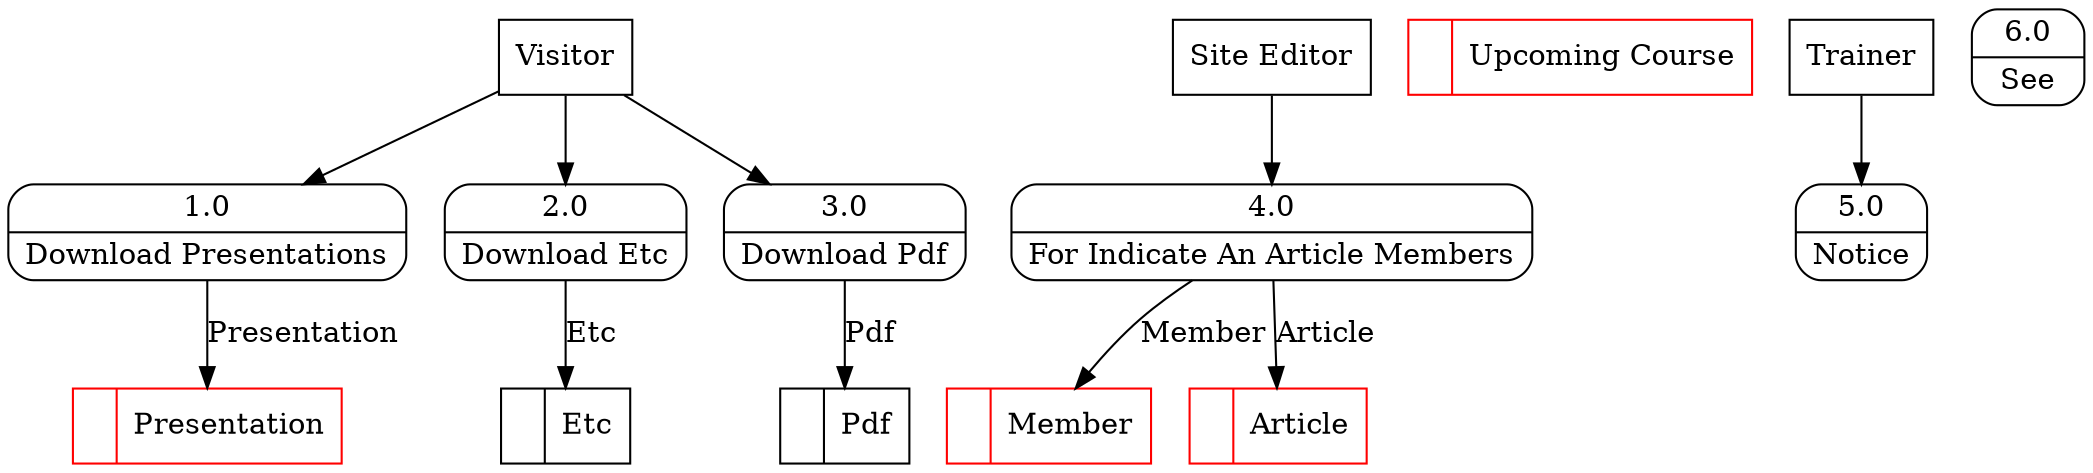 digraph dfd2{ 
node[shape=record]
200 [label="<f0>  |<f1> Presentation " color=red];
201 [label="<f0>  |<f1> Etc " ];
202 [label="<f0>  |<f1> Pdf " ];
203 [label="<f0>  |<f1> Member " color=red];
204 [label="<f0>  |<f1> Article " color=red];
205 [label="<f0>  |<f1> Upcoming Course " color=red];
206 [label="Visitor" shape=box];
207 [label="Site Editor" shape=box];
208 [label="Trainer" shape=box];
209 [label="{<f0> 1.0|<f1> Download Presentations }" shape=Mrecord];
210 [label="{<f0> 2.0|<f1> Download Etc }" shape=Mrecord];
211 [label="{<f0> 3.0|<f1> Download Pdf }" shape=Mrecord];
212 [label="{<f0> 4.0|<f1> For Indicate An Article Members }" shape=Mrecord];
213 [label="{<f0> 5.0|<f1> Notice }" shape=Mrecord];
214 [label="{<f0> 6.0|<f1> See }" shape=Mrecord];
206 -> 209
206 -> 210
206 -> 211
207 -> 212
208 -> 213
209 -> 200 [label="Presentation"]
210 -> 201 [label="Etc"]
211 -> 202 [label="Pdf"]
212 -> 204 [label="Article"]
212 -> 203 [label="Member"]
}